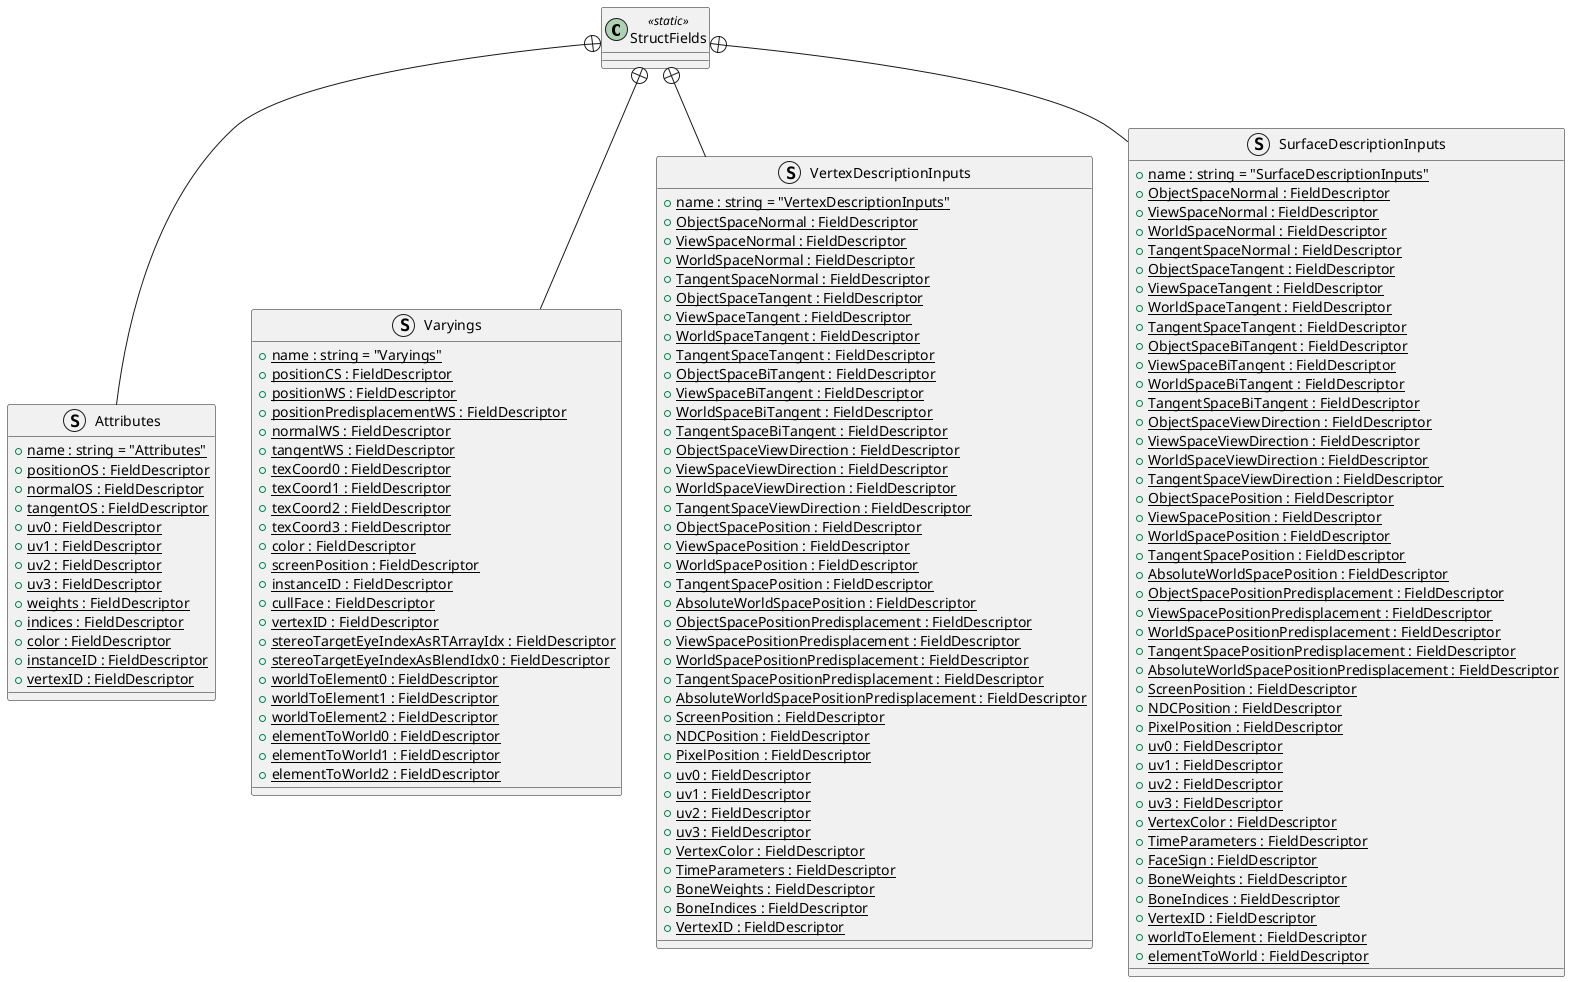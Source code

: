 @startuml
class StructFields <<static>> {
}
struct Attributes {
    + {static} name : string = "Attributes"
    + {static} positionOS : FieldDescriptor
    + {static} normalOS : FieldDescriptor
    + {static} tangentOS : FieldDescriptor
    + {static} uv0 : FieldDescriptor
    + {static} uv1 : FieldDescriptor
    + {static} uv2 : FieldDescriptor
    + {static} uv3 : FieldDescriptor
    + {static} weights : FieldDescriptor
    + {static} indices : FieldDescriptor
    + {static} color : FieldDescriptor
    + {static} instanceID : FieldDescriptor
    + {static} vertexID : FieldDescriptor
}
struct Varyings {
    + {static} name : string = "Varyings"
    + {static} positionCS : FieldDescriptor
    + {static} positionWS : FieldDescriptor
    + {static} positionPredisplacementWS : FieldDescriptor
    + {static} normalWS : FieldDescriptor
    + {static} tangentWS : FieldDescriptor
    + {static} texCoord0 : FieldDescriptor
    + {static} texCoord1 : FieldDescriptor
    + {static} texCoord2 : FieldDescriptor
    + {static} texCoord3 : FieldDescriptor
    + {static} color : FieldDescriptor
    + {static} screenPosition : FieldDescriptor
    + {static} instanceID : FieldDescriptor
    + {static} cullFace : FieldDescriptor
    + {static} vertexID : FieldDescriptor
    + {static} stereoTargetEyeIndexAsRTArrayIdx : FieldDescriptor
    + {static} stereoTargetEyeIndexAsBlendIdx0 : FieldDescriptor
    + {static} worldToElement0 : FieldDescriptor
    + {static} worldToElement1 : FieldDescriptor
    + {static} worldToElement2 : FieldDescriptor
    + {static} elementToWorld0 : FieldDescriptor
    + {static} elementToWorld1 : FieldDescriptor
    + {static} elementToWorld2 : FieldDescriptor
}
struct VertexDescriptionInputs {
    + {static} name : string = "VertexDescriptionInputs"
    + {static} ObjectSpaceNormal : FieldDescriptor
    + {static} ViewSpaceNormal : FieldDescriptor
    + {static} WorldSpaceNormal : FieldDescriptor
    + {static} TangentSpaceNormal : FieldDescriptor
    + {static} ObjectSpaceTangent : FieldDescriptor
    + {static} ViewSpaceTangent : FieldDescriptor
    + {static} WorldSpaceTangent : FieldDescriptor
    + {static} TangentSpaceTangent : FieldDescriptor
    + {static} ObjectSpaceBiTangent : FieldDescriptor
    + {static} ViewSpaceBiTangent : FieldDescriptor
    + {static} WorldSpaceBiTangent : FieldDescriptor
    + {static} TangentSpaceBiTangent : FieldDescriptor
    + {static} ObjectSpaceViewDirection : FieldDescriptor
    + {static} ViewSpaceViewDirection : FieldDescriptor
    + {static} WorldSpaceViewDirection : FieldDescriptor
    + {static} TangentSpaceViewDirection : FieldDescriptor
    + {static} ObjectSpacePosition : FieldDescriptor
    + {static} ViewSpacePosition : FieldDescriptor
    + {static} WorldSpacePosition : FieldDescriptor
    + {static} TangentSpacePosition : FieldDescriptor
    + {static} AbsoluteWorldSpacePosition : FieldDescriptor
    + {static} ObjectSpacePositionPredisplacement : FieldDescriptor
    + {static} ViewSpacePositionPredisplacement : FieldDescriptor
    + {static} WorldSpacePositionPredisplacement : FieldDescriptor
    + {static} TangentSpacePositionPredisplacement : FieldDescriptor
    + {static} AbsoluteWorldSpacePositionPredisplacement : FieldDescriptor
    + {static} ScreenPosition : FieldDescriptor
    + {static} NDCPosition : FieldDescriptor
    + {static} PixelPosition : FieldDescriptor
    + {static} uv0 : FieldDescriptor
    + {static} uv1 : FieldDescriptor
    + {static} uv2 : FieldDescriptor
    + {static} uv3 : FieldDescriptor
    + {static} VertexColor : FieldDescriptor
    + {static} TimeParameters : FieldDescriptor
    + {static} BoneWeights : FieldDescriptor
    + {static} BoneIndices : FieldDescriptor
    + {static} VertexID : FieldDescriptor
}
struct SurfaceDescriptionInputs {
    + {static} name : string = "SurfaceDescriptionInputs"
    + {static} ObjectSpaceNormal : FieldDescriptor
    + {static} ViewSpaceNormal : FieldDescriptor
    + {static} WorldSpaceNormal : FieldDescriptor
    + {static} TangentSpaceNormal : FieldDescriptor
    + {static} ObjectSpaceTangent : FieldDescriptor
    + {static} ViewSpaceTangent : FieldDescriptor
    + {static} WorldSpaceTangent : FieldDescriptor
    + {static} TangentSpaceTangent : FieldDescriptor
    + {static} ObjectSpaceBiTangent : FieldDescriptor
    + {static} ViewSpaceBiTangent : FieldDescriptor
    + {static} WorldSpaceBiTangent : FieldDescriptor
    + {static} TangentSpaceBiTangent : FieldDescriptor
    + {static} ObjectSpaceViewDirection : FieldDescriptor
    + {static} ViewSpaceViewDirection : FieldDescriptor
    + {static} WorldSpaceViewDirection : FieldDescriptor
    + {static} TangentSpaceViewDirection : FieldDescriptor
    + {static} ObjectSpacePosition : FieldDescriptor
    + {static} ViewSpacePosition : FieldDescriptor
    + {static} WorldSpacePosition : FieldDescriptor
    + {static} TangentSpacePosition : FieldDescriptor
    + {static} AbsoluteWorldSpacePosition : FieldDescriptor
    + {static} ObjectSpacePositionPredisplacement : FieldDescriptor
    + {static} ViewSpacePositionPredisplacement : FieldDescriptor
    + {static} WorldSpacePositionPredisplacement : FieldDescriptor
    + {static} TangentSpacePositionPredisplacement : FieldDescriptor
    + {static} AbsoluteWorldSpacePositionPredisplacement : FieldDescriptor
    + {static} ScreenPosition : FieldDescriptor
    + {static} NDCPosition : FieldDescriptor
    + {static} PixelPosition : FieldDescriptor
    + {static} uv0 : FieldDescriptor
    + {static} uv1 : FieldDescriptor
    + {static} uv2 : FieldDescriptor
    + {static} uv3 : FieldDescriptor
    + {static} VertexColor : FieldDescriptor
    + {static} TimeParameters : FieldDescriptor
    + {static} FaceSign : FieldDescriptor
    + {static} BoneWeights : FieldDescriptor
    + {static} BoneIndices : FieldDescriptor
    + {static} VertexID : FieldDescriptor
    + {static} worldToElement : FieldDescriptor
    + {static} elementToWorld : FieldDescriptor
}
StructFields +-- Attributes
StructFields +-- Varyings
StructFields +-- VertexDescriptionInputs
StructFields +-- SurfaceDescriptionInputs
@enduml
